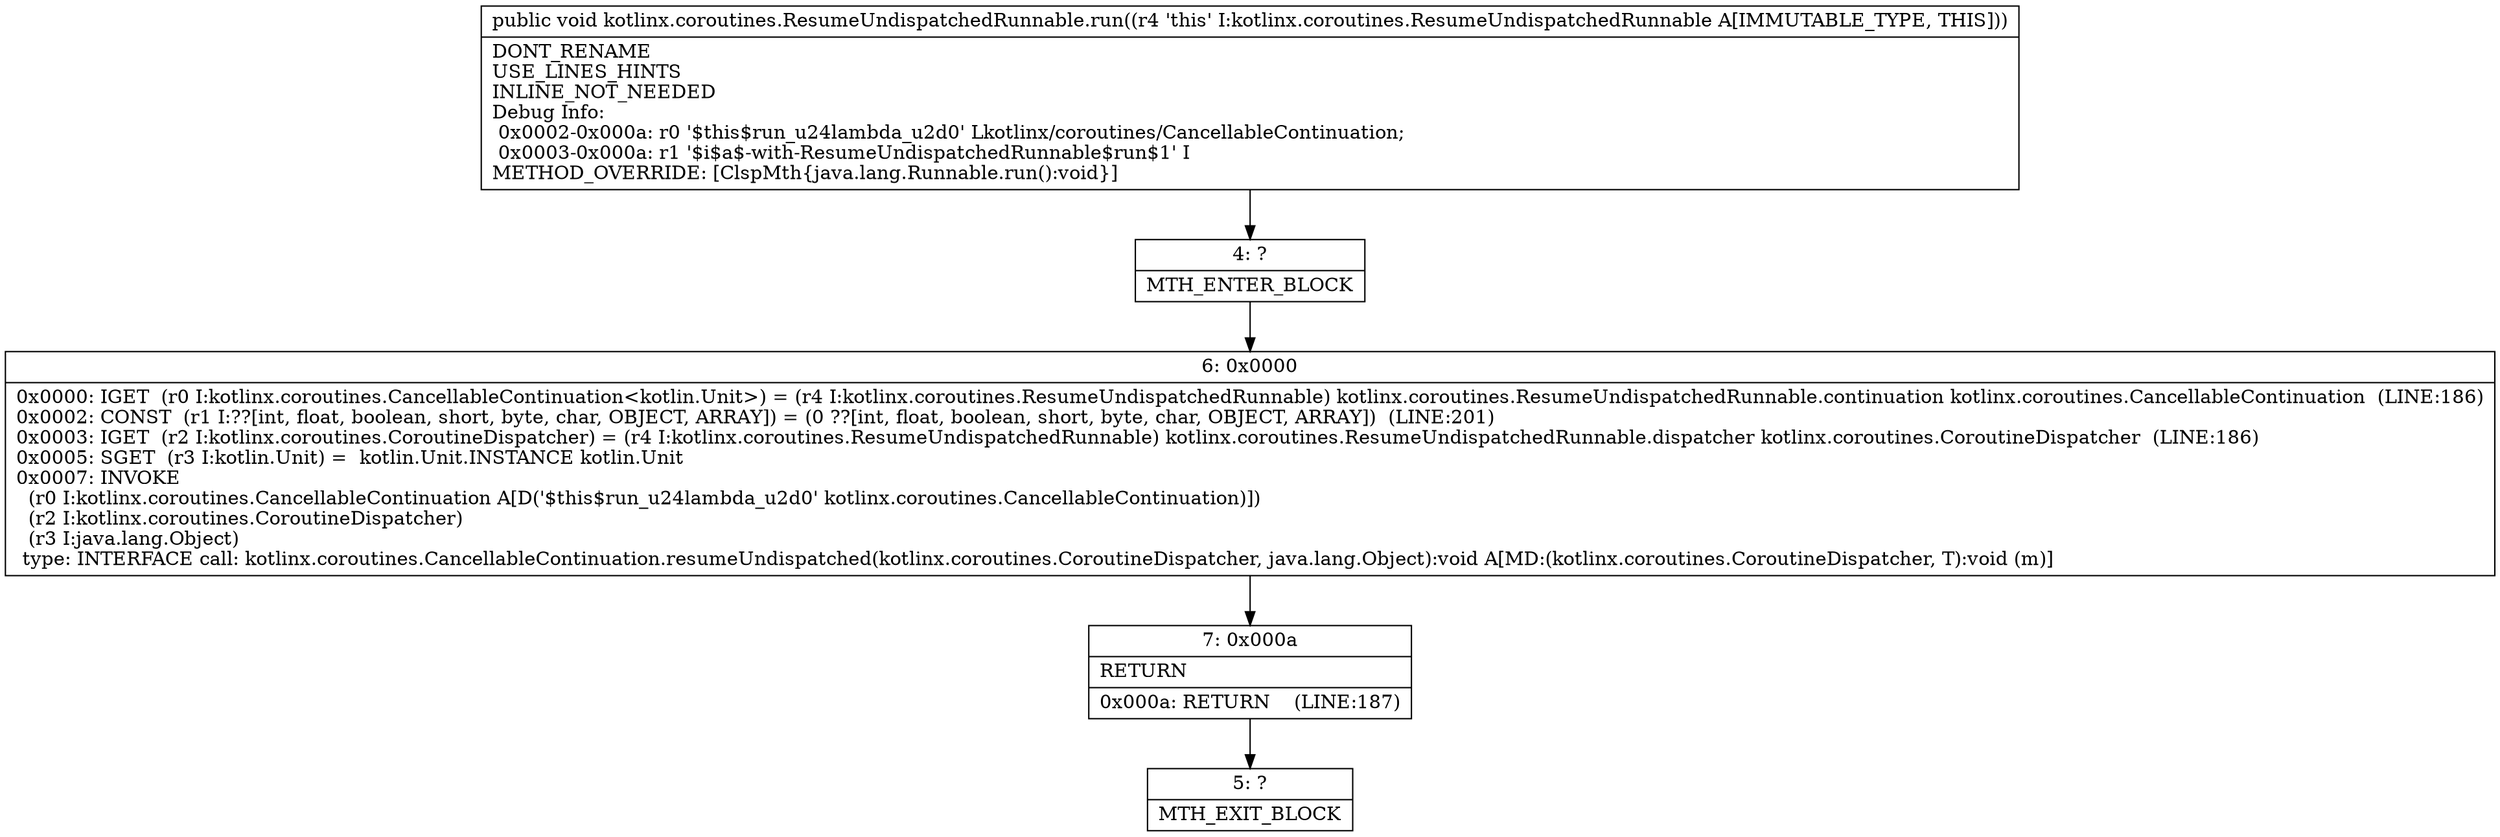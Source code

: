 digraph "CFG forkotlinx.coroutines.ResumeUndispatchedRunnable.run()V" {
Node_4 [shape=record,label="{4\:\ ?|MTH_ENTER_BLOCK\l}"];
Node_6 [shape=record,label="{6\:\ 0x0000|0x0000: IGET  (r0 I:kotlinx.coroutines.CancellableContinuation\<kotlin.Unit\>) = (r4 I:kotlinx.coroutines.ResumeUndispatchedRunnable) kotlinx.coroutines.ResumeUndispatchedRunnable.continuation kotlinx.coroutines.CancellableContinuation  (LINE:186)\l0x0002: CONST  (r1 I:??[int, float, boolean, short, byte, char, OBJECT, ARRAY]) = (0 ??[int, float, boolean, short, byte, char, OBJECT, ARRAY])  (LINE:201)\l0x0003: IGET  (r2 I:kotlinx.coroutines.CoroutineDispatcher) = (r4 I:kotlinx.coroutines.ResumeUndispatchedRunnable) kotlinx.coroutines.ResumeUndispatchedRunnable.dispatcher kotlinx.coroutines.CoroutineDispatcher  (LINE:186)\l0x0005: SGET  (r3 I:kotlin.Unit) =  kotlin.Unit.INSTANCE kotlin.Unit \l0x0007: INVOKE  \l  (r0 I:kotlinx.coroutines.CancellableContinuation A[D('$this$run_u24lambda_u2d0' kotlinx.coroutines.CancellableContinuation)])\l  (r2 I:kotlinx.coroutines.CoroutineDispatcher)\l  (r3 I:java.lang.Object)\l type: INTERFACE call: kotlinx.coroutines.CancellableContinuation.resumeUndispatched(kotlinx.coroutines.CoroutineDispatcher, java.lang.Object):void A[MD:(kotlinx.coroutines.CoroutineDispatcher, T):void (m)]\l}"];
Node_7 [shape=record,label="{7\:\ 0x000a|RETURN\l|0x000a: RETURN    (LINE:187)\l}"];
Node_5 [shape=record,label="{5\:\ ?|MTH_EXIT_BLOCK\l}"];
MethodNode[shape=record,label="{public void kotlinx.coroutines.ResumeUndispatchedRunnable.run((r4 'this' I:kotlinx.coroutines.ResumeUndispatchedRunnable A[IMMUTABLE_TYPE, THIS]))  | DONT_RENAME\lUSE_LINES_HINTS\lINLINE_NOT_NEEDED\lDebug Info:\l  0x0002\-0x000a: r0 '$this$run_u24lambda_u2d0' Lkotlinx\/coroutines\/CancellableContinuation;\l  0x0003\-0x000a: r1 '$i$a$\-with\-ResumeUndispatchedRunnable$run$1' I\lMETHOD_OVERRIDE: [ClspMth\{java.lang.Runnable.run():void\}]\l}"];
MethodNode -> Node_4;Node_4 -> Node_6;
Node_6 -> Node_7;
Node_7 -> Node_5;
}

